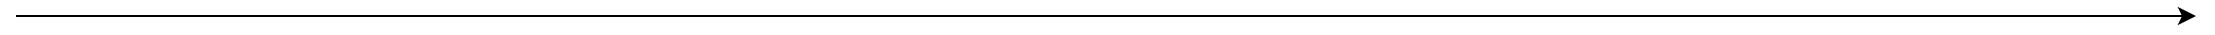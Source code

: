 <mxfile version="20.3.6" type="github">
  <diagram id="mGOCQLTYLM3F7OYnm8TZ" name="第 1 页">
    <mxGraphModel dx="1474" dy="769" grid="1" gridSize="10" guides="1" tooltips="1" connect="1" arrows="1" fold="1" page="1" pageScale="1" pageWidth="3300" pageHeight="4681" math="0" shadow="0">
      <root>
        <mxCell id="0" />
        <mxCell id="1" parent="0" />
        <mxCell id="U5oUNKx9W1d3wKimpbEV-1" value="" style="edgeStyle=none;orthogonalLoop=1;jettySize=auto;html=1;rounded=0;" edge="1" parent="1">
          <mxGeometry width="80" relative="1" as="geometry">
            <mxPoint x="110" y="400" as="sourcePoint" />
            <mxPoint x="1200" y="400" as="targetPoint" />
            <Array as="points" />
          </mxGeometry>
        </mxCell>
      </root>
    </mxGraphModel>
  </diagram>
</mxfile>

